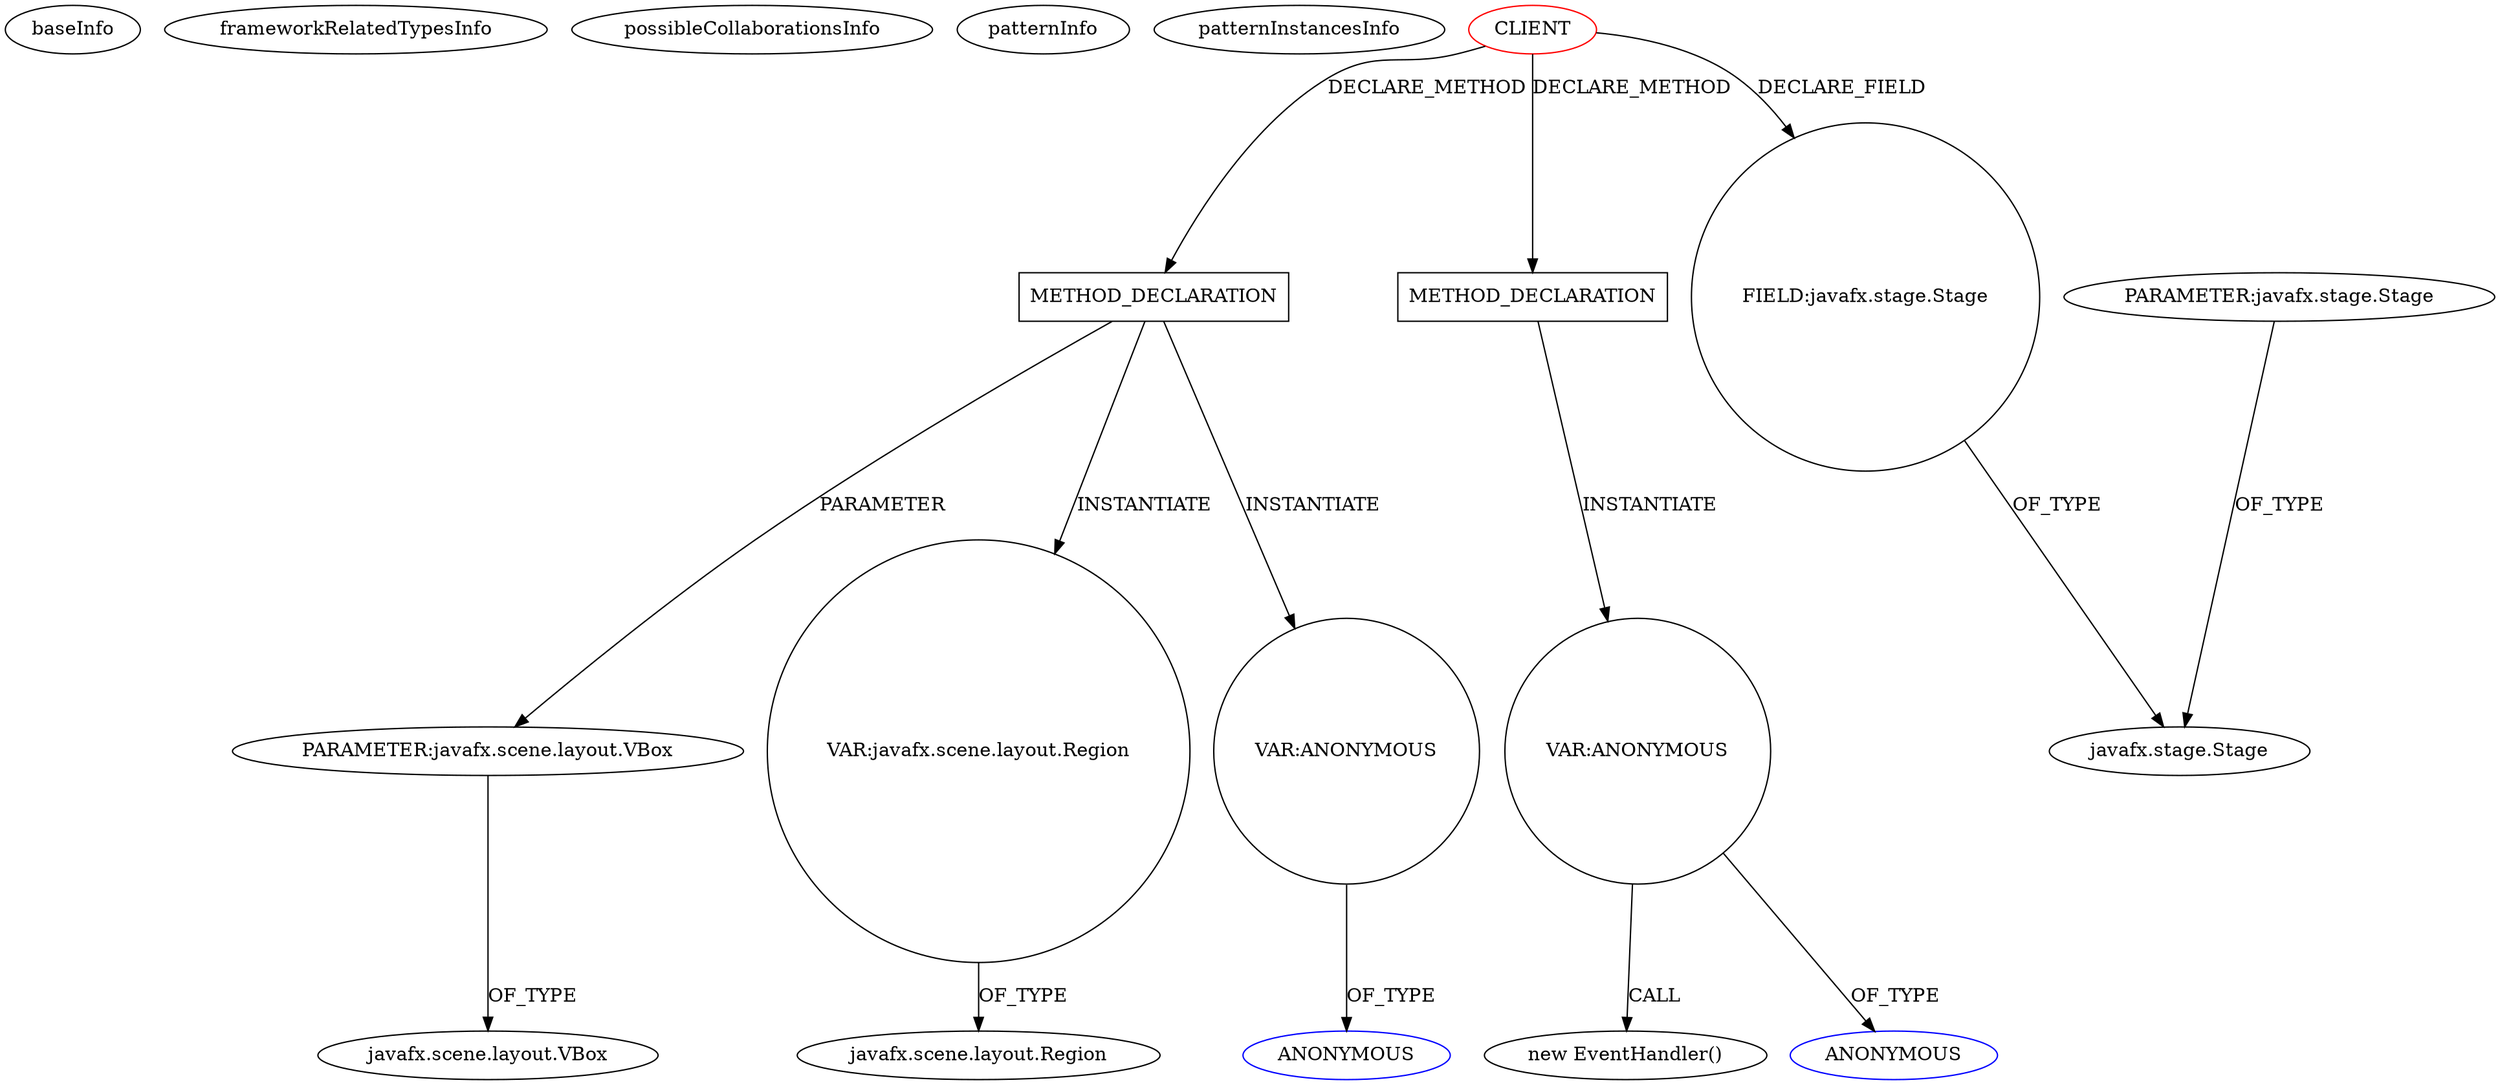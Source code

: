 digraph {
baseInfo[graphId=4394,category="pattern",isAnonymous=false,possibleRelation=false]
frameworkRelatedTypesInfo[]
possibleCollaborationsInfo[]
patternInfo[frequency=2.0,patternRootClient=0]
patternInstancesInfo[0="indysvision-EatWorldEditor~/indysvision-EatWorldEditor/EatWorldEditor-master/src/com/indyvision/eatworld/editor/Main.java~Main~3178",1="RomeoGolf-BC~/RomeoGolf-BC/BC-master/src/romeogolf/bc/MainController.java~MainController~1142"]
570[label="PARAMETER:javafx.scene.layout.VBox",vertexType="PARAMETER_DECLARATION",isFrameworkType=false]
569[label="METHOD_DECLARATION",vertexType="CLIENT_METHOD_DECLARATION",isFrameworkType=false,shape=box]
577[label="VAR:javafx.scene.layout.Region",vertexType="VARIABLE_EXPRESION",isFrameworkType=false,shape=circle]
0[label="CLIENT",vertexType="ROOT_CLIENT_CLASS_DECLARATION",isFrameworkType=false,color=red]
579[label="javafx.scene.layout.Region",vertexType="FRAMEWORK_CLASS_TYPE",isFrameworkType=false]
74[label="FIELD:javafx.stage.Stage",vertexType="FIELD_DECLARATION",isFrameworkType=false,shape=circle]
581[label="VAR:ANONYMOUS",vertexType="VARIABLE_EXPRESION",isFrameworkType=false,shape=circle]
582[label="ANONYMOUS",vertexType="REFERENCE_ANONYMOUS_DECLARATION",isFrameworkType=false,color=blue]
75[label="javafx.stage.Stage",vertexType="FRAMEWORK_CLASS_TYPE",isFrameworkType=false]
560[label="PARAMETER:javafx.stage.Stage",vertexType="PARAMETER_DECLARATION",isFrameworkType=false]
781[label="METHOD_DECLARATION",vertexType="CLIENT_METHOD_DECLARATION",isFrameworkType=false,shape=box]
795[label="VAR:ANONYMOUS",vertexType="VARIABLE_EXPRESION",isFrameworkType=false,shape=circle]
81[label="javafx.scene.layout.VBox",vertexType="FRAMEWORK_CLASS_TYPE",isFrameworkType=false]
796[label="ANONYMOUS",vertexType="REFERENCE_ANONYMOUS_DECLARATION",isFrameworkType=false,color=blue]
794[label="new EventHandler()",vertexType="CONSTRUCTOR_CALL",isFrameworkType=false]
0->74[label="DECLARE_FIELD"]
795->796[label="OF_TYPE"]
0->569[label="DECLARE_METHOD"]
560->75[label="OF_TYPE"]
581->582[label="OF_TYPE"]
795->794[label="CALL"]
570->81[label="OF_TYPE"]
569->581[label="INSTANTIATE"]
781->795[label="INSTANTIATE"]
0->781[label="DECLARE_METHOD"]
577->579[label="OF_TYPE"]
74->75[label="OF_TYPE"]
569->570[label="PARAMETER"]
569->577[label="INSTANTIATE"]
}
